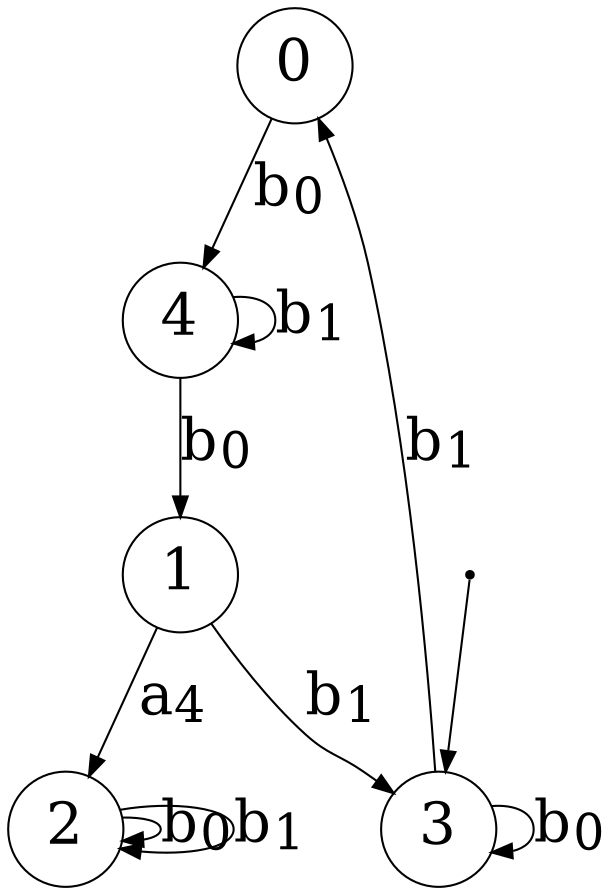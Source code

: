 digraph G {
"n0"[label= <0> shape=circle color="black" style=wedged fillcolor="white" style=filled fontsize="28"];
"n1"[label= <1> shape=circle color="black" style=wedged fillcolor="white" style=filled fontsize="28"];
"n2"[label= <2> shape=circle color="black" style=wedged fillcolor="white" style=filled fontsize="28"];
"n3"[label= <3> shape=circle color="black" style=wedged fillcolor="white" style=filled fontsize="28"];
"ArbitraryUnusedNameNoWorriesJustGrooving4"[fontSize=1 shape=point];
"n4"[label= <4> shape=circle color="black" style=wedged fillcolor="white" style=filled fontsize="28"];
{"ArbitraryUnusedNameNoWorriesJustGrooving4"}->{"n3"};
{"n0"}->{"n4"}[label = <b<sub>0</sub>> color="black" arrowhead="normal" style="" fontsize="28"];
{"n1"}->{"n3"}[label = <b<sub>1</sub>> color="black" arrowhead="normal" style="" fontsize="28"];
{"n1"}->{"n2"}[label = <a<sub>4</sub>> color="black" arrowhead="normal" style="" fontsize="28"];
{"n2"}->{"n2"}[label = <b<sub>0</sub>> color="black" arrowhead="normal" style="" fontsize="28"];
{"n2"}->{"n2"}[label = <b<sub>1</sub>> color="black" arrowhead="normal" style="" fontsize="28"];
{"n3"}->{"n3"}[label = <b<sub>0</sub>> color="black" arrowhead="normal" style="" fontsize="28"];
{"n3"}->{"n0"}[label = <b<sub>1</sub>> color="black" arrowhead="normal" style="" fontsize="28"];
{"n4"}->{"n1"}[label = <b<sub>0</sub>> color="black" arrowhead="normal" style="" fontsize="28"];
{"n4"}->{"n4"}[label = <b<sub>1</sub>> color="black" arrowhead="normal" style="" fontsize="28"];
}
